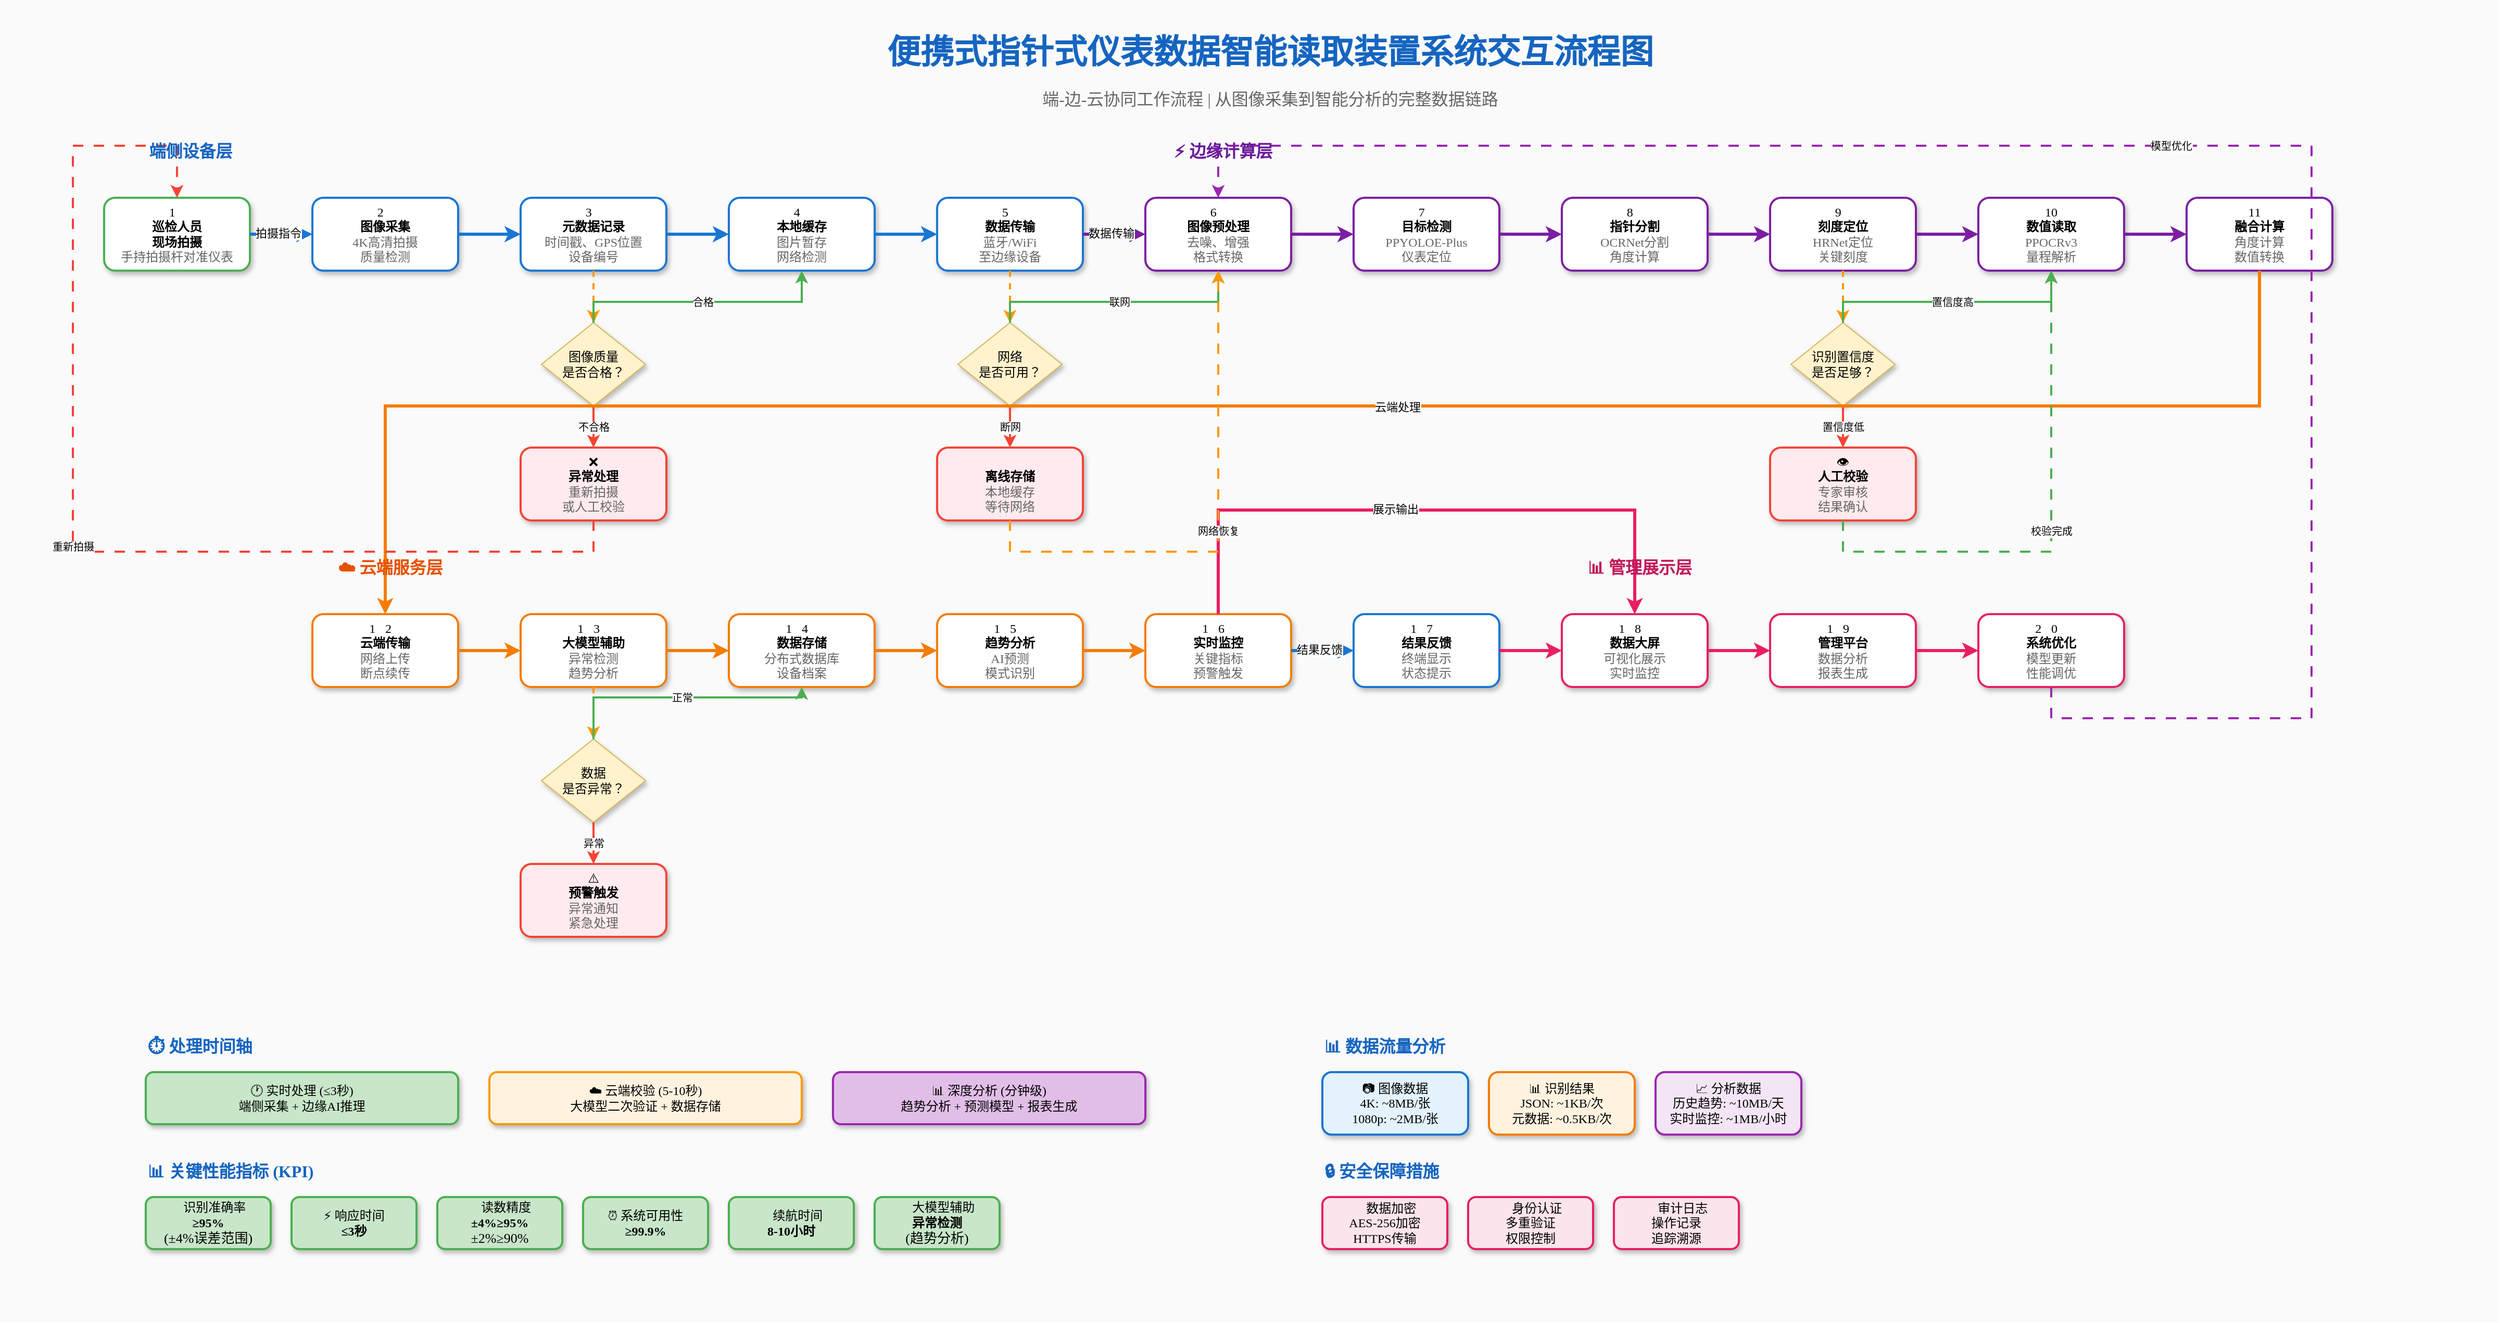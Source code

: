 <mxfile>
    <diagram name="便携式指针式仪表数据智能读取装置系统交互流程图" id="interaction-flow-diagram">
        <mxGraphModel dx="3664" dy="700" grid="1" gridSize="10" guides="1" tooltips="1" connect="1" arrows="1" fold="1" page="1" pageScale="1" pageWidth="2400" pageHeight="2000" math="0" shadow="0">
            <root>
                <mxCell id="0"/>
                <mxCell id="1" parent="0"/>
                <mxCell id="background" value="" style="rounded=0;whiteSpace=wrap;html=1;fillColor=#f5f5f5;strokeColor=none;opacity=50;" parent="1" vertex="1">
                    <mxGeometry x="-20" y="10" width="2400" height="1270" as="geometry"/>
                </mxCell>
                <mxCell id="main-title" value="便携式指针式仪表数据智能读取装置系统交互流程图" style="text;html=1;strokeColor=none;fillColor=none;align=center;verticalAlign=middle;whiteSpace=wrap;rounded=0;fontSize=32;fontStyle=1;fontColor=#1565c0;fontFamily=Microsoft YaHei;" parent="1" vertex="1">
                    <mxGeometry x="800" y="30" width="800" height="60" as="geometry"/>
                </mxCell>
                <mxCell id="sub-title" value="端-边-云协同工作流程 | 从图像采集到智能分析的完整数据链路" style="text;html=1;strokeColor=none;fillColor=none;align=center;verticalAlign=middle;whiteSpace=wrap;rounded=0;fontSize=16;fontColor=#666666;fontFamily=Microsoft YaHei;" parent="1" vertex="1">
                    <mxGeometry x="800" y="90" width="800" height="30" as="geometry"/>
                </mxCell>
                <mxCell id="step1" value="1⃣&lt;br&gt;&lt;b&gt;巡检人员&lt;/b&gt;&lt;br&gt;&lt;b&gt;现场拍摄&lt;/b&gt;&lt;br&gt;&lt;font color=&quot;#666666&quot;&gt;手持拍摄杆对准仪表&lt;/font&gt;" style="rounded=1;whiteSpace=wrap;html=1;fillColor=#ffffff;strokeColor=#4caf50;strokeWidth=2;shadow=1;fontFamily=Microsoft YaHei;" parent="1" vertex="1">
                    <mxGeometry x="80" y="200" width="140" height="70" as="geometry"/>
                </mxCell>
                <mxCell id="step2" value="2⃣&lt;br&gt;&lt;b&gt;图像采集&lt;/b&gt;&lt;br&gt;&lt;font color=&quot;#666666&quot;&gt;4K高清拍摄&lt;br&gt;质量检测&lt;/font&gt;" style="rounded=1;whiteSpace=wrap;html=1;fillColor=#ffffff;strokeColor=#1976d2;strokeWidth=2;shadow=1;fontFamily=Microsoft YaHei;" parent="1" vertex="1">
                    <mxGeometry x="280" y="200" width="140" height="70" as="geometry"/>
                </mxCell>
                <mxCell id="step3" value="3⃣&lt;br&gt;&lt;b&gt;元数据记录&lt;/b&gt;&lt;br&gt;&lt;font color=&quot;#666666&quot;&gt;时间戳、GPS位置&lt;br&gt;设备编号&lt;/font&gt;" style="rounded=1;whiteSpace=wrap;html=1;fillColor=#ffffff;strokeColor=#1976d2;strokeWidth=2;shadow=1;fontFamily=Microsoft YaHei;" parent="1" vertex="1">
                    <mxGeometry x="480" y="200" width="140" height="70" as="geometry"/>
                </mxCell>
                <mxCell id="quality-check" value="图像质量&lt;br&gt;是否合格？" style="rhombus;whiteSpace=wrap;html=1;fillColor=#fff2cc;strokeColor=#d6b656;fontFamily=Microsoft YaHei;shadow=1;" parent="1" vertex="1">
                    <mxGeometry x="500" y="320" width="100" height="80" as="geometry"/>
                </mxCell>
                <mxCell id="error-process" value="❌&lt;br&gt;&lt;b&gt;异常处理&lt;/b&gt;&lt;br&gt;&lt;font color=&quot;#666666&quot;&gt;重新拍摄&lt;br&gt;或人工校验&lt;/font&gt;" style="rounded=1;whiteSpace=wrap;html=1;fillColor=#ffebee;strokeColor=#f44336;strokeWidth=2;shadow=1;fontFamily=Microsoft YaHei;" parent="1" vertex="1">
                    <mxGeometry x="480" y="440" width="140" height="70" as="geometry"/>
                </mxCell>
                <mxCell id="step4" value="4⃣&lt;br&gt;&lt;b&gt;本地缓存&lt;/b&gt;&lt;br&gt;&lt;font color=&quot;#666666&quot;&gt;图片暂存&lt;br&gt;网络检测&lt;/font&gt;" style="rounded=1;whiteSpace=wrap;html=1;fillColor=#ffffff;strokeColor=#1976d2;strokeWidth=2;shadow=1;fontFamily=Microsoft YaHei;" parent="1" vertex="1">
                    <mxGeometry x="680" y="200" width="140" height="70" as="geometry"/>
                </mxCell>
                <mxCell id="step5" value="5⃣&lt;br&gt;&lt;b&gt;数据传输&lt;/b&gt;&lt;br&gt;&lt;font color=&quot;#666666&quot;&gt;蓝牙/WiFi&lt;br&gt;至边缘设备&lt;/font&gt;" style="rounded=1;whiteSpace=wrap;html=1;fillColor=#ffffff;strokeColor=#1976d2;strokeWidth=2;shadow=1;fontFamily=Microsoft YaHei;" parent="1" vertex="1">
                    <mxGeometry x="880" y="200" width="140" height="70" as="geometry"/>
                </mxCell>
                <mxCell id="network-check" value="网络&lt;br&gt;是否可用？" style="rhombus;whiteSpace=wrap;html=1;fillColor=#fff2cc;strokeColor=#d6b656;fontFamily=Microsoft YaHei;shadow=1;" parent="1" vertex="1">
                    <mxGeometry x="900" y="320" width="100" height="80" as="geometry"/>
                </mxCell>
                <mxCell id="offline-storage" value="📴&lt;br&gt;&lt;b&gt;离线存储&lt;/b&gt;&lt;br&gt;&lt;font color=&quot;#666666&quot;&gt;本地缓存&lt;br&gt;等待网络&lt;/font&gt;" style="rounded=1;whiteSpace=wrap;html=1;fillColor=#ffebee;strokeColor=#f44336;strokeWidth=2;shadow=1;fontFamily=Microsoft YaHei;" parent="1" vertex="1">
                    <mxGeometry x="880" y="440" width="140" height="70" as="geometry"/>
                </mxCell>
                <mxCell id="step6" value="6⃣&lt;br&gt;&lt;b&gt;图像预处理&lt;/b&gt;&lt;br&gt;&lt;font color=&quot;#666666&quot;&gt;去噪、增强&lt;br&gt;格式转换&lt;/font&gt;" style="rounded=1;whiteSpace=wrap;html=1;fillColor=#ffffff;strokeColor=#7b1fa2;strokeWidth=2;shadow=1;fontFamily=Microsoft YaHei;" parent="1" vertex="1">
                    <mxGeometry x="1080" y="200" width="140" height="70" as="geometry"/>
                </mxCell>
                <mxCell id="step7" value="7⃣&lt;br&gt;&lt;b&gt;目标检测&lt;/b&gt;&lt;br&gt;&lt;font color=&quot;#666666&quot;&gt;PPYOLOE-Plus&lt;br&gt;仪表定位&lt;/font&gt;" style="rounded=1;whiteSpace=wrap;html=1;fillColor=#ffffff;strokeColor=#7b1fa2;strokeWidth=2;shadow=1;fontFamily=Microsoft YaHei;" parent="1" vertex="1">
                    <mxGeometry x="1280" y="200" width="140" height="70" as="geometry"/>
                </mxCell>
                <mxCell id="step8" value="8⃣&lt;br&gt;&lt;b&gt;指针分割&lt;/b&gt;&lt;br&gt;&lt;font color=&quot;#666666&quot;&gt;OCRNet分割&lt;br&gt;角度计算&lt;/font&gt;" style="rounded=1;whiteSpace=wrap;html=1;fillColor=#ffffff;strokeColor=#7b1fa2;strokeWidth=2;shadow=1;fontFamily=Microsoft YaHei;" parent="1" vertex="1">
                    <mxGeometry x="1480" y="200" width="140" height="70" as="geometry"/>
                </mxCell>
                <mxCell id="step9" value="9⃣&lt;br&gt;&lt;b&gt;刻度定位&lt;/b&gt;&lt;br&gt;&lt;font color=&quot;#666666&quot;&gt;HRNet定位&lt;br&gt;关键刻度&lt;/font&gt;" style="rounded=1;whiteSpace=wrap;html=1;fillColor=#ffffff;strokeColor=#7b1fa2;strokeWidth=2;shadow=1;fontFamily=Microsoft YaHei;" parent="1" vertex="1">
                    <mxGeometry x="1680" y="200" width="140" height="70" as="geometry"/>
                </mxCell>
                <mxCell id="confidence-check" value="识别置信度&lt;br&gt;是否足够？" style="rhombus;whiteSpace=wrap;html=1;fillColor=#fff2cc;strokeColor=#d6b656;fontFamily=Microsoft YaHei;shadow=1;" parent="1" vertex="1">
                    <mxGeometry x="1700" y="320" width="100" height="80" as="geometry"/>
                </mxCell>
                <mxCell id="manual-verify" value="👁️&lt;br&gt;&lt;b&gt;人工校验&lt;/b&gt;&lt;br&gt;&lt;font color=&quot;#666666&quot;&gt;专家审核&lt;br&gt;结果确认&lt;/font&gt;" style="rounded=1;whiteSpace=wrap;html=1;fillColor=#ffebee;strokeColor=#f44336;strokeWidth=2;shadow=1;fontFamily=Microsoft YaHei;" parent="1" vertex="1">
                    <mxGeometry x="1680" y="440" width="140" height="70" as="geometry"/>
                </mxCell>
                <mxCell id="step10" value="10&lt;br&gt;&lt;b&gt;数值读取&lt;/b&gt;&lt;br&gt;&lt;font color=&quot;#666666&quot;&gt;PPOCRv3&lt;br&gt;量程解析&lt;/font&gt;" style="rounded=1;whiteSpace=wrap;html=1;fillColor=#ffffff;strokeColor=#7b1fa2;strokeWidth=2;shadow=1;fontFamily=Microsoft YaHei;" parent="1" vertex="1">
                    <mxGeometry x="1880" y="200" width="140" height="70" as="geometry"/>
                </mxCell>
                <mxCell id="step11" value="11⃣&lt;br&gt;&lt;b&gt;融合计算&lt;/b&gt;&lt;br&gt;&lt;font color=&quot;#666666&quot;&gt;角度计算&lt;br&gt;数值转换&lt;/font&gt;" style="rounded=1;whiteSpace=wrap;html=1;fillColor=#ffffff;strokeColor=#7b1fa2;strokeWidth=2;shadow=1;fontFamily=Microsoft YaHei;" parent="1" vertex="1">
                    <mxGeometry x="2080" y="200" width="140" height="70" as="geometry"/>
                </mxCell>
                <mxCell id="step12" value="1⃣2⃣&lt;br&gt;&lt;b&gt;云端传输&lt;/b&gt;&lt;br&gt;&lt;font color=&quot;#666666&quot;&gt;网络上传&lt;br&gt;断点续传&lt;/font&gt;" style="rounded=1;whiteSpace=wrap;html=1;fillColor=#ffffff;strokeColor=#f57c00;strokeWidth=2;shadow=1;fontFamily=Microsoft YaHei;" parent="1" vertex="1">
                    <mxGeometry x="280" y="600" width="140" height="70" as="geometry"/>
                </mxCell>
                <mxCell id="step13" value="1⃣3⃣&lt;br&gt;&lt;b&gt;大模型辅助&lt;/b&gt;&lt;br&gt;&lt;font color=&quot;#666666&quot;&gt;异常检测&lt;br&gt;趋势分析&lt;/font&gt;" style="rounded=1;whiteSpace=wrap;html=1;fillColor=#ffffff;strokeColor=#f57c00;strokeWidth=2;shadow=1;fontFamily=Microsoft YaHei;" parent="1" vertex="1">
                    <mxGeometry x="480" y="600" width="140" height="70" as="geometry"/>
                </mxCell>
                <mxCell id="anomaly-result" value="数据&lt;br&gt;是否异常？" style="rhombus;whiteSpace=wrap;html=1;fillColor=#fff2cc;strokeColor=#d6b656;fontFamily=Microsoft YaHei;shadow=1;" parent="1" vertex="1">
                    <mxGeometry x="500" y="720" width="100" height="80" as="geometry"/>
                </mxCell>
                <mxCell id="alert-trigger" value="⚠️&lt;br&gt;&lt;b&gt;预警触发&lt;/b&gt;&lt;br&gt;&lt;font color=&quot;#666666&quot;&gt;异常通知&lt;br&gt;紧急处理&lt;/font&gt;" style="rounded=1;whiteSpace=wrap;html=1;fillColor=#ffebee;strokeColor=#f44336;strokeWidth=2;shadow=1;fontFamily=Microsoft YaHei;" parent="1" vertex="1">
                    <mxGeometry x="480" y="840" width="140" height="70" as="geometry"/>
                </mxCell>
                <mxCell id="step14" value="1⃣4⃣&lt;br&gt;&lt;b&gt;数据存储&lt;/b&gt;&lt;br&gt;&lt;font color=&quot;#666666&quot;&gt;分布式数据库&lt;br&gt;设备档案&lt;/font&gt;" style="rounded=1;whiteSpace=wrap;html=1;fillColor=#ffffff;strokeColor=#f57c00;strokeWidth=2;shadow=1;fontFamily=Microsoft YaHei;" parent="1" vertex="1">
                    <mxGeometry x="680" y="600" width="140" height="70" as="geometry"/>
                </mxCell>
                <mxCell id="step15" value="1⃣5⃣&lt;br&gt;&lt;b&gt;趋势分析&lt;/b&gt;&lt;br&gt;&lt;font color=&quot;#666666&quot;&gt;AI预测&lt;br&gt;模式识别&lt;/font&gt;" style="rounded=1;whiteSpace=wrap;html=1;fillColor=#ffffff;strokeColor=#f57c00;strokeWidth=2;shadow=1;fontFamily=Microsoft YaHei;" parent="1" vertex="1">
                    <mxGeometry x="880" y="600" width="140" height="70" as="geometry"/>
                </mxCell>
                <mxCell id="step16" value="1⃣6⃣&lt;br&gt;&lt;b&gt;实时监控&lt;/b&gt;&lt;br&gt;&lt;font color=&quot;#666666&quot;&gt;关键指标&lt;br&gt;预警触发&lt;/font&gt;" style="rounded=1;whiteSpace=wrap;html=1;fillColor=#ffffff;strokeColor=#f57c00;strokeWidth=2;shadow=1;fontFamily=Microsoft YaHei;" parent="1" vertex="1">
                    <mxGeometry x="1080" y="600" width="140" height="70" as="geometry"/>
                </mxCell>
                <mxCell id="step17" value="1⃣7⃣&lt;br&gt;&lt;b&gt;结果反馈&lt;/b&gt;&lt;br&gt;&lt;font color=&quot;#666666&quot;&gt;终端显示&lt;br&gt;状态提示&lt;/font&gt;" style="rounded=1;whiteSpace=wrap;html=1;fillColor=#ffffff;strokeColor=#1976d2;strokeWidth=2;shadow=1;fontFamily=Microsoft YaHei;" parent="1" vertex="1">
                    <mxGeometry x="1280" y="600" width="140" height="70" as="geometry"/>
                </mxCell>
                <mxCell id="step18" value="1⃣8⃣&lt;br&gt;&lt;b&gt;数据大屏&lt;/b&gt;&lt;br&gt;&lt;font color=&quot;#666666&quot;&gt;可视化展示&lt;br&gt;实时监控&lt;/font&gt;" style="rounded=1;whiteSpace=wrap;html=1;fillColor=#ffffff;strokeColor=#e91e63;strokeWidth=2;shadow=1;fontFamily=Microsoft YaHei;" parent="1" vertex="1">
                    <mxGeometry x="1480" y="600" width="140" height="70" as="geometry"/>
                </mxCell>
                <mxCell id="step19" value="1⃣9⃣&lt;br&gt;&lt;b&gt;管理平台&lt;/b&gt;&lt;br&gt;&lt;font color=&quot;#666666&quot;&gt;数据分析&lt;br&gt;报表生成&lt;/font&gt;" style="rounded=1;whiteSpace=wrap;html=1;fillColor=#ffffff;strokeColor=#e91e63;strokeWidth=2;shadow=1;fontFamily=Microsoft YaHei;" parent="1" vertex="1">
                    <mxGeometry x="1680" y="600" width="140" height="70" as="geometry"/>
                </mxCell>
                <mxCell id="step20" value="2⃣0⃣&lt;br&gt;&lt;b&gt;系统优化&lt;/b&gt;&lt;br&gt;&lt;font color=&quot;#666666&quot;&gt;模型更新&lt;br&gt;性能调优&lt;/font&gt;" style="rounded=1;whiteSpace=wrap;html=1;fillColor=#ffffff;strokeColor=#e91e63;strokeWidth=2;shadow=1;fontFamily=Microsoft YaHei;" parent="1" vertex="1">
                    <mxGeometry x="1880" y="600" width="140" height="70" as="geometry"/>
                </mxCell>
                <mxCell id="flow-1-2" value="" style="edgeStyle=orthogonalEdgeStyle;rounded=0;orthogonalLoop=1;jettySize=auto;html=1;strokeColor=#1976d2;strokeWidth=3;endArrow=classic;" parent="1" source="step1" target="step2" edge="1">
                    <mxGeometry relative="1" as="geometry"/>
                </mxCell>
                <mxCell id="flow-1-2-label" value="拍摄指令" style="edgeLabel;html=1;align=center;verticalAlign=middle;resizable=0;points=[];fontSize=11;fontFamily=Microsoft YaHei;fillColor=#e3f2fd;rounded=1;" parent="flow-1-2" vertex="1" connectable="0">
                    <mxGeometry x="-0.1" y="1" relative="1" as="geometry">
                        <mxPoint as="offset"/>
                    </mxGeometry>
                </mxCell>
                <mxCell id="flow-2-3" value="" style="edgeStyle=orthogonalEdgeStyle;rounded=0;orthogonalLoop=1;jettySize=auto;html=1;strokeColor=#1976d2;strokeWidth=3;endArrow=classic;" parent="1" source="step2" target="step3" edge="1">
                    <mxGeometry relative="1" as="geometry"/>
                </mxCell>
                <mxCell id="flow-3-quality" value="" style="edgeStyle=orthogonalEdgeStyle;rounded=0;orthogonalLoop=1;jettySize=auto;html=1;strokeColor=#ff9800;strokeWidth=2;endArrow=classic;dashed=1;" parent="1" source="step3" target="quality-check" edge="1">
                    <mxGeometry relative="1" as="geometry"/>
                </mxCell>
                <mxCell id="flow-quality-error" value="不合格" style="edgeStyle=orthogonalEdgeStyle;rounded=0;orthogonalLoop=1;jettySize=auto;html=1;strokeColor=#f44336;strokeWidth=2;endArrow=classic;fontFamily=Microsoft YaHei;fontSize=10;" parent="1" source="quality-check" target="error-process" edge="1">
                    <mxGeometry relative="1" as="geometry"/>
                </mxCell>
                <mxCell id="flow-quality-ok" value="合格" style="edgeStyle=orthogonalEdgeStyle;rounded=0;orthogonalLoop=1;jettySize=auto;html=1;strokeColor=#4caf50;strokeWidth=2;endArrow=classic;fontFamily=Microsoft YaHei;fontSize=10;" parent="1" source="quality-check" target="step4" edge="1">
                    <mxGeometry relative="1" as="geometry">
                        <Array as="points">
                            <mxPoint x="550" y="300"/>
                            <mxPoint x="750" y="300"/>
                        </Array>
                    </mxGeometry>
                </mxCell>
                <mxCell id="flow-3-4" value="" style="edgeStyle=orthogonalEdgeStyle;rounded=0;orthogonalLoop=1;jettySize=auto;html=1;strokeColor=#1976d2;strokeWidth=3;endArrow=classic;" parent="1" source="step3" target="step4" edge="1">
                    <mxGeometry relative="1" as="geometry"/>
                </mxCell>
                <mxCell id="flow-4-5" value="" style="edgeStyle=orthogonalEdgeStyle;rounded=0;orthogonalLoop=1;jettySize=auto;html=1;strokeColor=#1976d2;strokeWidth=3;endArrow=classic;" parent="1" source="step4" target="step5" edge="1">
                    <mxGeometry relative="1" as="geometry"/>
                </mxCell>
                <mxCell id="flow-5-network" value="" style="edgeStyle=orthogonalEdgeStyle;rounded=0;orthogonalLoop=1;jettySize=auto;html=1;strokeColor=#ff9800;strokeWidth=2;endArrow=classic;dashed=1;" parent="1" source="step5" target="network-check" edge="1">
                    <mxGeometry relative="1" as="geometry"/>
                </mxCell>
                <mxCell id="flow-network-offline" value="断网" style="edgeStyle=orthogonalEdgeStyle;rounded=0;orthogonalLoop=1;jettySize=auto;html=1;strokeColor=#f44336;strokeWidth=2;endArrow=classic;fontFamily=Microsoft YaHei;fontSize=10;" parent="1" source="network-check" target="offline-storage" edge="1">
                    <mxGeometry relative="1" as="geometry"/>
                </mxCell>
                <mxCell id="flow-network-ok" value="联网" style="edgeStyle=orthogonalEdgeStyle;rounded=0;orthogonalLoop=1;jettySize=auto;html=1;strokeColor=#4caf50;strokeWidth=2;endArrow=classic;fontFamily=Microsoft YaHei;fontSize=10;" parent="1" source="network-check" target="step6" edge="1">
                    <mxGeometry relative="1" as="geometry">
                        <Array as="points">
                            <mxPoint x="950" y="300"/>
                            <mxPoint x="1150" y="300"/>
                        </Array>
                    </mxGeometry>
                </mxCell>
                <mxCell id="flow-5-6" value="" style="edgeStyle=orthogonalEdgeStyle;rounded=0;orthogonalLoop=1;jettySize=auto;html=1;strokeColor=#7b1fa2;strokeWidth=3;endArrow=classic;" parent="1" source="step5" target="step6" edge="1">
                    <mxGeometry relative="1" as="geometry"/>
                </mxCell>
                <mxCell id="flow-5-6-label" value="数据传输" style="edgeLabel;html=1;align=center;verticalAlign=middle;resizable=0;points=[];fontSize=11;fontFamily=Microsoft YaHei;fillColor=#f3e5f5;rounded=1;" parent="flow-5-6" vertex="1" connectable="0">
                    <mxGeometry x="-0.1" y="1" relative="1" as="geometry">
                        <mxPoint as="offset"/>
                    </mxGeometry>
                </mxCell>
                <mxCell id="flow-6-7" value="" style="edgeStyle=orthogonalEdgeStyle;rounded=0;orthogonalLoop=1;jettySize=auto;html=1;strokeColor=#7b1fa2;strokeWidth=3;endArrow=classic;" parent="1" source="step6" target="step7" edge="1">
                    <mxGeometry relative="1" as="geometry"/>
                </mxCell>
                <mxCell id="flow-7-8" value="" style="edgeStyle=orthogonalEdgeStyle;rounded=0;orthogonalLoop=1;jettySize=auto;html=1;strokeColor=#7b1fa2;strokeWidth=3;endArrow=classic;" parent="1" source="step7" target="step8" edge="1">
                    <mxGeometry relative="1" as="geometry"/>
                </mxCell>
                <mxCell id="flow-8-9" value="" style="edgeStyle=orthogonalEdgeStyle;rounded=0;orthogonalLoop=1;jettySize=auto;html=1;strokeColor=#7b1fa2;strokeWidth=3;endArrow=classic;" parent="1" source="step8" target="step9" edge="1">
                    <mxGeometry relative="1" as="geometry"/>
                </mxCell>
                <mxCell id="flow-9-confidence" value="" style="edgeStyle=orthogonalEdgeStyle;rounded=0;orthogonalLoop=1;jettySize=auto;html=1;strokeColor=#ff9800;strokeWidth=2;endArrow=classic;dashed=1;" parent="1" source="step9" target="confidence-check" edge="1">
                    <mxGeometry relative="1" as="geometry"/>
                </mxCell>
                <mxCell id="flow-confidence-manual" value="置信度低" style="edgeStyle=orthogonalEdgeStyle;rounded=0;orthogonalLoop=1;jettySize=auto;html=1;strokeColor=#f44336;strokeWidth=2;endArrow=classic;fontFamily=Microsoft YaHei;fontSize=10;" parent="1" source="confidence-check" target="manual-verify" edge="1">
                    <mxGeometry relative="1" as="geometry"/>
                </mxCell>
                <mxCell id="flow-confidence-ok" value="置信度高" style="edgeStyle=orthogonalEdgeStyle;rounded=0;orthogonalLoop=1;jettySize=auto;html=1;strokeColor=#4caf50;strokeWidth=2;endArrow=classic;fontFamily=Microsoft YaHei;fontSize=10;" parent="1" source="confidence-check" target="step10" edge="1">
                    <mxGeometry relative="1" as="geometry">
                        <Array as="points">
                            <mxPoint x="1750" y="300"/>
                            <mxPoint x="1950" y="300"/>
                        </Array>
                    </mxGeometry>
                </mxCell>
                <mxCell id="flow-9-10" value="" style="edgeStyle=orthogonalEdgeStyle;rounded=0;orthogonalLoop=1;jettySize=auto;html=1;strokeColor=#7b1fa2;strokeWidth=3;endArrow=classic;" parent="1" source="step9" target="step10" edge="1">
                    <mxGeometry relative="1" as="geometry"/>
                </mxCell>
                <mxCell id="flow-10-11" value="" style="edgeStyle=orthogonalEdgeStyle;rounded=0;orthogonalLoop=1;jettySize=auto;html=1;strokeColor=#7b1fa2;strokeWidth=3;endArrow=classic;" parent="1" source="step10" target="step11" edge="1">
                    <mxGeometry relative="1" as="geometry"/>
                </mxCell>
                <mxCell id="flow-11-12" value="" style="edgeStyle=orthogonalEdgeStyle;rounded=0;orthogonalLoop=1;jettySize=auto;html=1;strokeColor=#f57c00;strokeWidth=3;endArrow=classic;" parent="1" source="step11" target="step12" edge="1">
                    <mxGeometry relative="1" as="geometry">
                        <Array as="points">
                            <mxPoint x="2150" y="400"/>
                            <mxPoint x="350" y="400"/>
                        </Array>
                    </mxGeometry>
                </mxCell>
                <mxCell id="flow-11-12-label" value="云端处理" style="edgeLabel;html=1;align=center;verticalAlign=middle;resizable=0;points=[];fontSize=11;fontFamily=Microsoft YaHei;fillColor=#fff3e0;rounded=1;" parent="flow-11-12" vertex="1" connectable="0">
                    <mxGeometry x="-0.1" y="1" relative="1" as="geometry">
                        <mxPoint as="offset"/>
                    </mxGeometry>
                </mxCell>
                <mxCell id="flow-12-13" value="" style="edgeStyle=orthogonalEdgeStyle;rounded=0;orthogonalLoop=1;jettySize=auto;html=1;strokeColor=#f57c00;strokeWidth=3;endArrow=classic;" parent="1" source="step12" target="step13" edge="1">
                    <mxGeometry relative="1" as="geometry"/>
                </mxCell>
                <mxCell id="flow-13-anomaly" value="" style="edgeStyle=orthogonalEdgeStyle;rounded=0;orthogonalLoop=1;jettySize=auto;html=1;strokeColor=#ff9800;strokeWidth=2;endArrow=classic;dashed=1;" parent="1" source="step13" target="anomaly-result" edge="1">
                    <mxGeometry relative="1" as="geometry"/>
                </mxCell>
                <mxCell id="flow-anomaly-alert" value="异常" style="edgeStyle=orthogonalEdgeStyle;rounded=0;orthogonalLoop=1;jettySize=auto;html=1;strokeColor=#f44336;strokeWidth=2;endArrow=classic;fontFamily=Microsoft YaHei;fontSize=10;" parent="1" source="anomaly-result" target="alert-trigger" edge="1">
                    <mxGeometry relative="1" as="geometry"/>
                </mxCell>
                <mxCell id="flow-anomaly-ok" value="正常" style="edgeStyle=orthogonalEdgeStyle;rounded=0;orthogonalLoop=1;jettySize=auto;html=1;strokeColor=#4caf50;strokeWidth=2;endArrow=classic;fontFamily=Microsoft YaHei;fontSize=10;" parent="1" source="anomaly-result" target="step14" edge="1">
                    <mxGeometry relative="1" as="geometry">
                        <Array as="points">
                            <mxPoint x="550" y="680"/>
                            <mxPoint x="750" y="680"/>
                        </Array>
                    </mxGeometry>
                </mxCell>
                <mxCell id="flow-13-14" value="" style="edgeStyle=orthogonalEdgeStyle;rounded=0;orthogonalLoop=1;jettySize=auto;html=1;strokeColor=#f57c00;strokeWidth=3;endArrow=classic;" parent="1" source="step13" target="step14" edge="1">
                    <mxGeometry relative="1" as="geometry"/>
                </mxCell>
                <mxCell id="flow-14-15" value="" style="edgeStyle=orthogonalEdgeStyle;rounded=0;orthogonalLoop=1;jettySize=auto;html=1;strokeColor=#f57c00;strokeWidth=3;endArrow=classic;" parent="1" source="step14" target="step15" edge="1">
                    <mxGeometry relative="1" as="geometry"/>
                </mxCell>
                <mxCell id="flow-15-16" value="" style="edgeStyle=orthogonalEdgeStyle;rounded=0;orthogonalLoop=1;jettySize=auto;html=1;strokeColor=#f57c00;strokeWidth=3;endArrow=classic;" parent="1" source="step15" target="step16" edge="1">
                    <mxGeometry relative="1" as="geometry"/>
                </mxCell>
                <mxCell id="flow-16-17" value="" style="edgeStyle=orthogonalEdgeStyle;rounded=0;orthogonalLoop=1;jettySize=auto;html=1;strokeColor=#1976d2;strokeWidth=3;endArrow=classic;" parent="1" source="step16" target="step17" edge="1">
                    <mxGeometry relative="1" as="geometry"/>
                </mxCell>
                <mxCell id="flow-16-17-label" value="结果反馈" style="edgeLabel;html=1;align=center;verticalAlign=middle;resizable=0;points=[];fontSize=11;fontFamily=Microsoft YaHei;fillColor=#e3f2fd;rounded=1;" parent="flow-16-17" vertex="1" connectable="0">
                    <mxGeometry x="-0.1" y="1" relative="1" as="geometry">
                        <mxPoint as="offset"/>
                    </mxGeometry>
                </mxCell>
                <mxCell id="flow-16-18" value="" style="edgeStyle=orthogonalEdgeStyle;rounded=0;orthogonalLoop=1;jettySize=auto;html=1;strokeColor=#e91e63;strokeWidth=3;endArrow=classic;" parent="1" source="step16" target="step18" edge="1">
                    <mxGeometry relative="1" as="geometry">
                        <Array as="points">
                            <mxPoint x="1150" y="500"/>
                            <mxPoint x="1550" y="500"/>
                        </Array>
                    </mxGeometry>
                </mxCell>
                <mxCell id="flow-16-18-label" value="展示输出" style="edgeLabel;html=1;align=center;verticalAlign=middle;resizable=0;points=[];fontSize=11;fontFamily=Microsoft YaHei;fillColor=#fce4ec;rounded=1;" parent="flow-16-18" vertex="1" connectable="0">
                    <mxGeometry x="-0.1" y="1" relative="1" as="geometry">
                        <mxPoint as="offset"/>
                    </mxGeometry>
                </mxCell>
                <mxCell id="flow-17-18" value="" style="edgeStyle=orthogonalEdgeStyle;rounded=0;orthogonalLoop=1;jettySize=auto;html=1;strokeColor=#e91e63;strokeWidth=3;endArrow=classic;" parent="1" source="step17" target="step18" edge="1">
                    <mxGeometry relative="1" as="geometry"/>
                </mxCell>
                <mxCell id="flow-18-19" value="" style="edgeStyle=orthogonalEdgeStyle;rounded=0;orthogonalLoop=1;jettySize=auto;html=1;strokeColor=#e91e63;strokeWidth=3;endArrow=classic;" parent="1" source="step18" target="step19" edge="1">
                    <mxGeometry relative="1" as="geometry"/>
                </mxCell>
                <mxCell id="flow-19-20" value="" style="edgeStyle=orthogonalEdgeStyle;rounded=0;orthogonalLoop=1;jettySize=auto;html=1;strokeColor=#e91e63;strokeWidth=3;endArrow=classic;" parent="1" source="step19" target="step20" edge="1">
                    <mxGeometry relative="1" as="geometry"/>
                </mxCell>
                <mxCell id="flow-error-retry" value="重新拍摄" style="edgeStyle=orthogonalEdgeStyle;rounded=0;orthogonalLoop=1;jettySize=auto;html=1;strokeColor=#f44336;strokeWidth=2;endArrow=classic;dashed=1;dashPattern=5 5;fontFamily=Microsoft YaHei;fontSize=10;" parent="1" source="error-process" target="step1" edge="1">
                    <mxGeometry relative="1" as="geometry">
                        <Array as="points">
                            <mxPoint x="550" y="540"/>
                            <mxPoint x="50" y="540"/>
                            <mxPoint x="50" y="150"/>
                            <mxPoint x="150" y="150"/>
                        </Array>
                    </mxGeometry>
                </mxCell>
                <mxCell id="flow-offline-retry" value="网络恢复" style="edgeStyle=orthogonalEdgeStyle;rounded=0;orthogonalLoop=1;jettySize=auto;html=1;strokeColor=#ff9800;strokeWidth=2;endArrow=classic;dashed=1;dashPattern=5 5;fontFamily=Microsoft YaHei;fontSize=10;" parent="1" source="offline-storage" target="step6" edge="1">
                    <mxGeometry relative="1" as="geometry">
                        <Array as="points">
                            <mxPoint x="950" y="540"/>
                            <mxPoint x="1150" y="540"/>
                            <mxPoint x="1150" y="300"/>
                        </Array>
                    </mxGeometry>
                </mxCell>
                <mxCell id="flow-manual-continue" value="校验完成" style="edgeStyle=orthogonalEdgeStyle;rounded=0;orthogonalLoop=1;jettySize=auto;html=1;strokeColor=#4caf50;strokeWidth=2;endArrow=classic;dashed=1;dashPattern=5 5;fontFamily=Microsoft YaHei;fontSize=10;" parent="1" source="manual-verify" target="step10" edge="1">
                    <mxGeometry relative="1" as="geometry">
                        <Array as="points">
                            <mxPoint x="1750" y="540"/>
                            <mxPoint x="1950" y="540"/>
                            <mxPoint x="1950" y="300"/>
                        </Array>
                    </mxGeometry>
                </mxCell>
                <mxCell id="flow-optimize-feedback" value="模型优化" style="edgeStyle=orthogonalEdgeStyle;rounded=0;orthogonalLoop=1;jettySize=auto;html=1;strokeColor=#9c27b0;strokeWidth=2;endArrow=classic;dashed=1;dashPattern=5 5;fontFamily=Microsoft YaHei;fontSize=10;" parent="1" source="step20" target="step6" edge="1">
                    <mxGeometry relative="1" as="geometry">
                        <Array as="points">
                            <mxPoint x="1950" y="700"/>
                            <mxPoint x="2200" y="700"/>
                            <mxPoint x="2200" y="150"/>
                            <mxPoint x="1150" y="150"/>
                        </Array>
                    </mxGeometry>
                </mxCell>
                <mxCell id="layer-terminal" value="📱 端侧设备层" style="text;html=1;strokeColor=none;fillColor=none;align=center;verticalAlign=middle;whiteSpace=wrap;rounded=0;fontSize=16;fontStyle=1;fontColor=#1565c0;fontFamily=Microsoft YaHei;" parent="1" vertex="1">
                    <mxGeometry x="80" y="140" width="150" height="30" as="geometry"/>
                </mxCell>
                <mxCell id="layer-edge" value="⚡ 边缘计算层" style="text;html=1;strokeColor=none;fillColor=none;align=center;verticalAlign=middle;whiteSpace=wrap;rounded=0;fontSize=16;fontStyle=1;fontColor=#6a1b9a;fontFamily=Microsoft YaHei;" parent="1" vertex="1">
                    <mxGeometry x="1080" y="140" width="150" height="30" as="geometry"/>
                </mxCell>
                <mxCell id="layer-cloud" value="☁️ 云端服务层" style="text;html=1;strokeColor=none;fillColor=none;align=center;verticalAlign=middle;whiteSpace=wrap;rounded=0;fontSize=16;fontStyle=1;fontColor=#e65100;fontFamily=Microsoft YaHei;" parent="1" vertex="1">
                    <mxGeometry x="280" y="540" width="150" height="30" as="geometry"/>
                </mxCell>
                <mxCell id="layer-management" value="📊 管理展示层" style="text;html=1;strokeColor=none;fillColor=none;align=center;verticalAlign=middle;whiteSpace=wrap;rounded=0;fontSize=16;fontStyle=1;fontColor=#c2185b;fontFamily=Microsoft YaHei;" parent="1" vertex="1">
                    <mxGeometry x="1480" y="540" width="150" height="30" as="geometry"/>
                </mxCell>
                <mxCell id="timeline-title" value="⏱️ 处理时间轴" style="text;html=1;strokeColor=none;fillColor=none;align=left;verticalAlign=middle;whiteSpace=wrap;rounded=0;fontSize=16;fontStyle=1;fontColor=#1565c0;fontFamily=Microsoft YaHei;" parent="1" vertex="1">
                    <mxGeometry x="120" y="1000" width="150" height="30" as="geometry"/>
                </mxCell>
                <mxCell id="time-realtime" value="🕐 实时处理 (≤3秒)&lt;br&gt;端侧采集 + 边缘AI推理" style="rounded=1;whiteSpace=wrap;html=1;fillColor=#c8e6c9;strokeColor=#4caf50;strokeWidth=2;fontFamily=Microsoft YaHei;shadow=1;" parent="1" vertex="1">
                    <mxGeometry x="120" y="1040" width="300" height="50" as="geometry"/>
                </mxCell>
                <mxCell id="time-cloud" value="☁️ 云端校验 (5-10秒)&lt;br&gt;大模型二次验证 + 数据存储" style="rounded=1;whiteSpace=wrap;html=1;fillColor=#fff3e0;strokeColor=#ff9800;strokeWidth=2;fontFamily=Microsoft YaHei;shadow=1;" parent="1" vertex="1">
                    <mxGeometry x="450" y="1040" width="300" height="50" as="geometry"/>
                </mxCell>
                <mxCell id="time-analysis" value="📊 深度分析 (分钟级)&lt;br&gt;趋势分析 + 预测模型 + 报表生成" style="rounded=1;whiteSpace=wrap;html=1;fillColor=#e1bee7;strokeColor=#9c27b0;strokeWidth=2;fontFamily=Microsoft YaHei;shadow=1;" parent="1" vertex="1">
                    <mxGeometry x="780" y="1040" width="300" height="50" as="geometry"/>
                </mxCell>
                <mxCell id="kpi-title" value="📊 关键性能指标 (KPI)" style="text;html=1;strokeColor=none;fillColor=none;align=left;verticalAlign=middle;whiteSpace=wrap;rounded=0;fontSize=16;fontStyle=1;fontColor=#1565c0;fontFamily=Microsoft YaHei;" parent="1" vertex="1">
                    <mxGeometry x="120" y="1120" width="200" height="30" as="geometry"/>
                </mxCell>
                <mxCell id="kpi-accuracy" value="🎯 识别准确率&lt;br&gt;&lt;b&gt;≥95%&lt;/b&gt;&lt;br&gt;&lt;font size=&quot;2&quot;&gt;(±4%误差范围)&lt;/font&gt;" style="rounded=1;whiteSpace=wrap;html=1;fillColor=#c8e6c9;strokeColor=#4caf50;strokeWidth=2;fontFamily=Microsoft YaHei;shadow=1;" parent="1" vertex="1">
                    <mxGeometry x="120" y="1160" width="120" height="50" as="geometry"/>
                </mxCell>
                <mxCell id="kpi-speed" value="⚡ 响应时间&lt;br&gt;&lt;b&gt;≤3秒&lt;/b&gt;" style="rounded=1;whiteSpace=wrap;html=1;fillColor=#c8e6c9;strokeColor=#4caf50;strokeWidth=2;fontFamily=Microsoft YaHei;shadow=1;" parent="1" vertex="1">
                    <mxGeometry x="260" y="1160" width="120" height="50" as="geometry"/>
                </mxCell>
                <mxCell id="kpi-precision" value="📏 读数精度&lt;br&gt;&lt;b&gt;±4%≥95%&lt;/b&gt;&lt;br&gt;&lt;font size=&quot;2&quot;&gt;±2%≥90%&lt;/font&gt;" style="rounded=1;whiteSpace=wrap;html=1;fillColor=#c8e6c9;strokeColor=#4caf50;strokeWidth=2;fontFamily=Microsoft YaHei;shadow=1;" parent="1" vertex="1">
                    <mxGeometry x="400" y="1160" width="120" height="50" as="geometry"/>
                </mxCell>
                <mxCell id="kpi-uptime" value="⏰ 系统可用性&lt;br&gt;&lt;b&gt;≥99.9%&lt;/b&gt;" style="rounded=1;whiteSpace=wrap;html=1;fillColor=#c8e6c9;strokeColor=#4caf50;strokeWidth=2;fontFamily=Microsoft YaHei;shadow=1;" parent="1" vertex="1">
                    <mxGeometry x="540" y="1160" width="120" height="50" as="geometry"/>
                </mxCell>
                <mxCell id="kpi-battery" value="🔋 续航时间&lt;br&gt;&lt;b&gt;8-10小时&lt;/b&gt;" style="rounded=1;whiteSpace=wrap;html=1;fillColor=#c8e6c9;strokeColor=#4caf50;strokeWidth=2;fontFamily=Microsoft YaHei;shadow=1;" parent="1" vertex="1">
                    <mxGeometry x="680" y="1160" width="120" height="50" as="geometry"/>
                </mxCell>
                <mxCell id="kpi-efficiency" value="🤖 大模型辅助&lt;br style=&quot;border-color: var(--border-color);&quot;&gt;&lt;b style=&quot;border-color: var(--border-color);&quot;&gt;异常检测&lt;/b&gt;&lt;br style=&quot;border-color: var(--border-color);&quot;&gt;&lt;font style=&quot;border-color: var(--border-color);&quot; size=&quot;2&quot;&gt;(趋势分析)&lt;/font&gt;" style="rounded=1;whiteSpace=wrap;html=1;fillColor=#c8e6c9;strokeColor=#4caf50;strokeWidth=2;fontFamily=Microsoft YaHei;shadow=1;" parent="1" vertex="1">
                    <mxGeometry x="820" y="1160" width="120" height="50" as="geometry"/>
                </mxCell>
                <mxCell id="data-volume-title" value="📊 数据流量分析" style="text;html=1;strokeColor=none;fillColor=none;align=left;verticalAlign=middle;whiteSpace=wrap;rounded=0;fontSize=16;fontStyle=1;fontColor=#1565c0;fontFamily=Microsoft YaHei;" parent="1" vertex="1">
                    <mxGeometry x="1250" y="1000" width="200" height="30" as="geometry"/>
                </mxCell>
                <mxCell id="data-image" value="📷 图像数据&lt;br&gt;4K: ~8MB/张&lt;br&gt;1080p: ~2MB/张" style="rounded=1;whiteSpace=wrap;html=1;fillColor=#e3f2fd;strokeColor=#1976d2;strokeWidth=2;fontFamily=Microsoft YaHei;shadow=1;" parent="1" vertex="1">
                    <mxGeometry x="1250" y="1040" width="140" height="60" as="geometry"/>
                </mxCell>
                <mxCell id="data-result" value="📊 识别结果&lt;br&gt;JSON: ~1KB/次&lt;br&gt;元数据: ~0.5KB/次" style="rounded=1;whiteSpace=wrap;html=1;fillColor=#fff3e0;strokeColor=#f57c00;strokeWidth=2;fontFamily=Microsoft YaHei;shadow=1;" parent="1" vertex="1">
                    <mxGeometry x="1410" y="1040" width="140" height="60" as="geometry"/>
                </mxCell>
                <mxCell id="data-analytics" value="📈 分析数据&lt;br&gt;历史趋势: ~10MB/天&lt;br&gt;实时监控: ~1MB/小时" style="rounded=1;whiteSpace=wrap;html=1;fillColor=#f3e5f5;strokeColor=#9c27b0;strokeWidth=2;fontFamily=Microsoft YaHei;shadow=1;" parent="1" vertex="1">
                    <mxGeometry x="1570" y="1040" width="140" height="60" as="geometry"/>
                </mxCell>
                <mxCell id="security-title" value="🔒 安全保障措施" style="text;html=1;strokeColor=none;fillColor=none;align=left;verticalAlign=middle;whiteSpace=wrap;rounded=0;fontSize=16;fontStyle=1;fontColor=#1565c0;fontFamily=Microsoft YaHei;" parent="1" vertex="1">
                    <mxGeometry x="1250" y="1120" width="200" height="30" as="geometry"/>
                </mxCell>
                <mxCell id="security-encrypt" value="🔐 数据加密&lt;br&gt;AES-256加密&lt;br&gt;HTTPS传输" style="rounded=1;whiteSpace=wrap;html=1;fillColor=#fce4ec;strokeColor=#e91e63;strokeWidth=2;fontFamily=Microsoft YaHei;shadow=1;" parent="1" vertex="1">
                    <mxGeometry x="1250" y="1160" width="120" height="50" as="geometry"/>
                </mxCell>
                <mxCell id="security-auth" value="👤 身份认证&lt;br&gt;多重验证&lt;br&gt;权限控制" style="rounded=1;whiteSpace=wrap;html=1;fillColor=#fce4ec;strokeColor=#e91e63;strokeWidth=2;fontFamily=Microsoft YaHei;shadow=1;" parent="1" vertex="1">
                    <mxGeometry x="1390" y="1160" width="120" height="50" as="geometry"/>
                </mxCell>
                <mxCell id="security-audit" value="📝 审计日志&lt;br&gt;操作记录&lt;br&gt;追踪溯源" style="rounded=1;whiteSpace=wrap;html=1;fillColor=#fce4ec;strokeColor=#e91e63;strokeWidth=2;fontFamily=Microsoft YaHei;shadow=1;" parent="1" vertex="1">
                    <mxGeometry x="1530" y="1160" width="120" height="50" as="geometry"/>
                </mxCell>
            </root>
        </mxGraphModel>
    </diagram>
</mxfile>